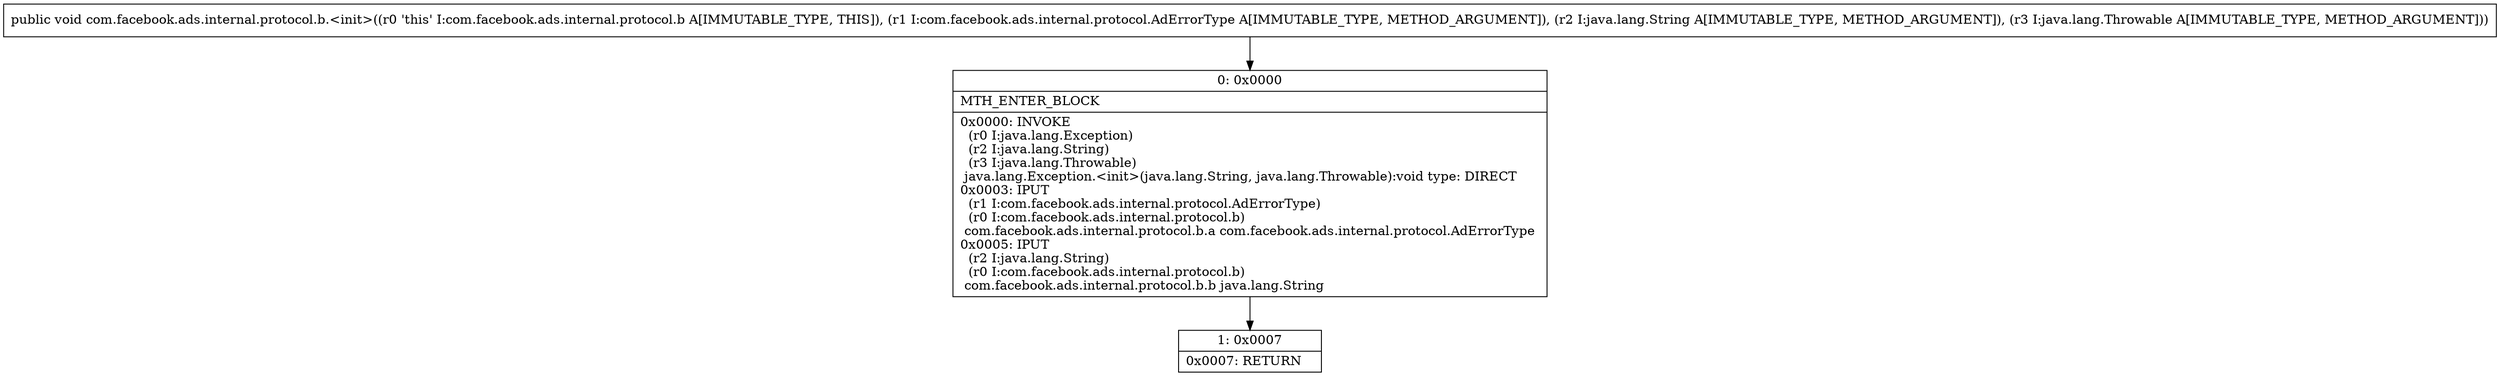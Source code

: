 digraph "CFG forcom.facebook.ads.internal.protocol.b.\<init\>(Lcom\/facebook\/ads\/internal\/protocol\/AdErrorType;Ljava\/lang\/String;Ljava\/lang\/Throwable;)V" {
Node_0 [shape=record,label="{0\:\ 0x0000|MTH_ENTER_BLOCK\l|0x0000: INVOKE  \l  (r0 I:java.lang.Exception)\l  (r2 I:java.lang.String)\l  (r3 I:java.lang.Throwable)\l java.lang.Exception.\<init\>(java.lang.String, java.lang.Throwable):void type: DIRECT \l0x0003: IPUT  \l  (r1 I:com.facebook.ads.internal.protocol.AdErrorType)\l  (r0 I:com.facebook.ads.internal.protocol.b)\l com.facebook.ads.internal.protocol.b.a com.facebook.ads.internal.protocol.AdErrorType \l0x0005: IPUT  \l  (r2 I:java.lang.String)\l  (r0 I:com.facebook.ads.internal.protocol.b)\l com.facebook.ads.internal.protocol.b.b java.lang.String \l}"];
Node_1 [shape=record,label="{1\:\ 0x0007|0x0007: RETURN   \l}"];
MethodNode[shape=record,label="{public void com.facebook.ads.internal.protocol.b.\<init\>((r0 'this' I:com.facebook.ads.internal.protocol.b A[IMMUTABLE_TYPE, THIS]), (r1 I:com.facebook.ads.internal.protocol.AdErrorType A[IMMUTABLE_TYPE, METHOD_ARGUMENT]), (r2 I:java.lang.String A[IMMUTABLE_TYPE, METHOD_ARGUMENT]), (r3 I:java.lang.Throwable A[IMMUTABLE_TYPE, METHOD_ARGUMENT])) }"];
MethodNode -> Node_0;
Node_0 -> Node_1;
}

